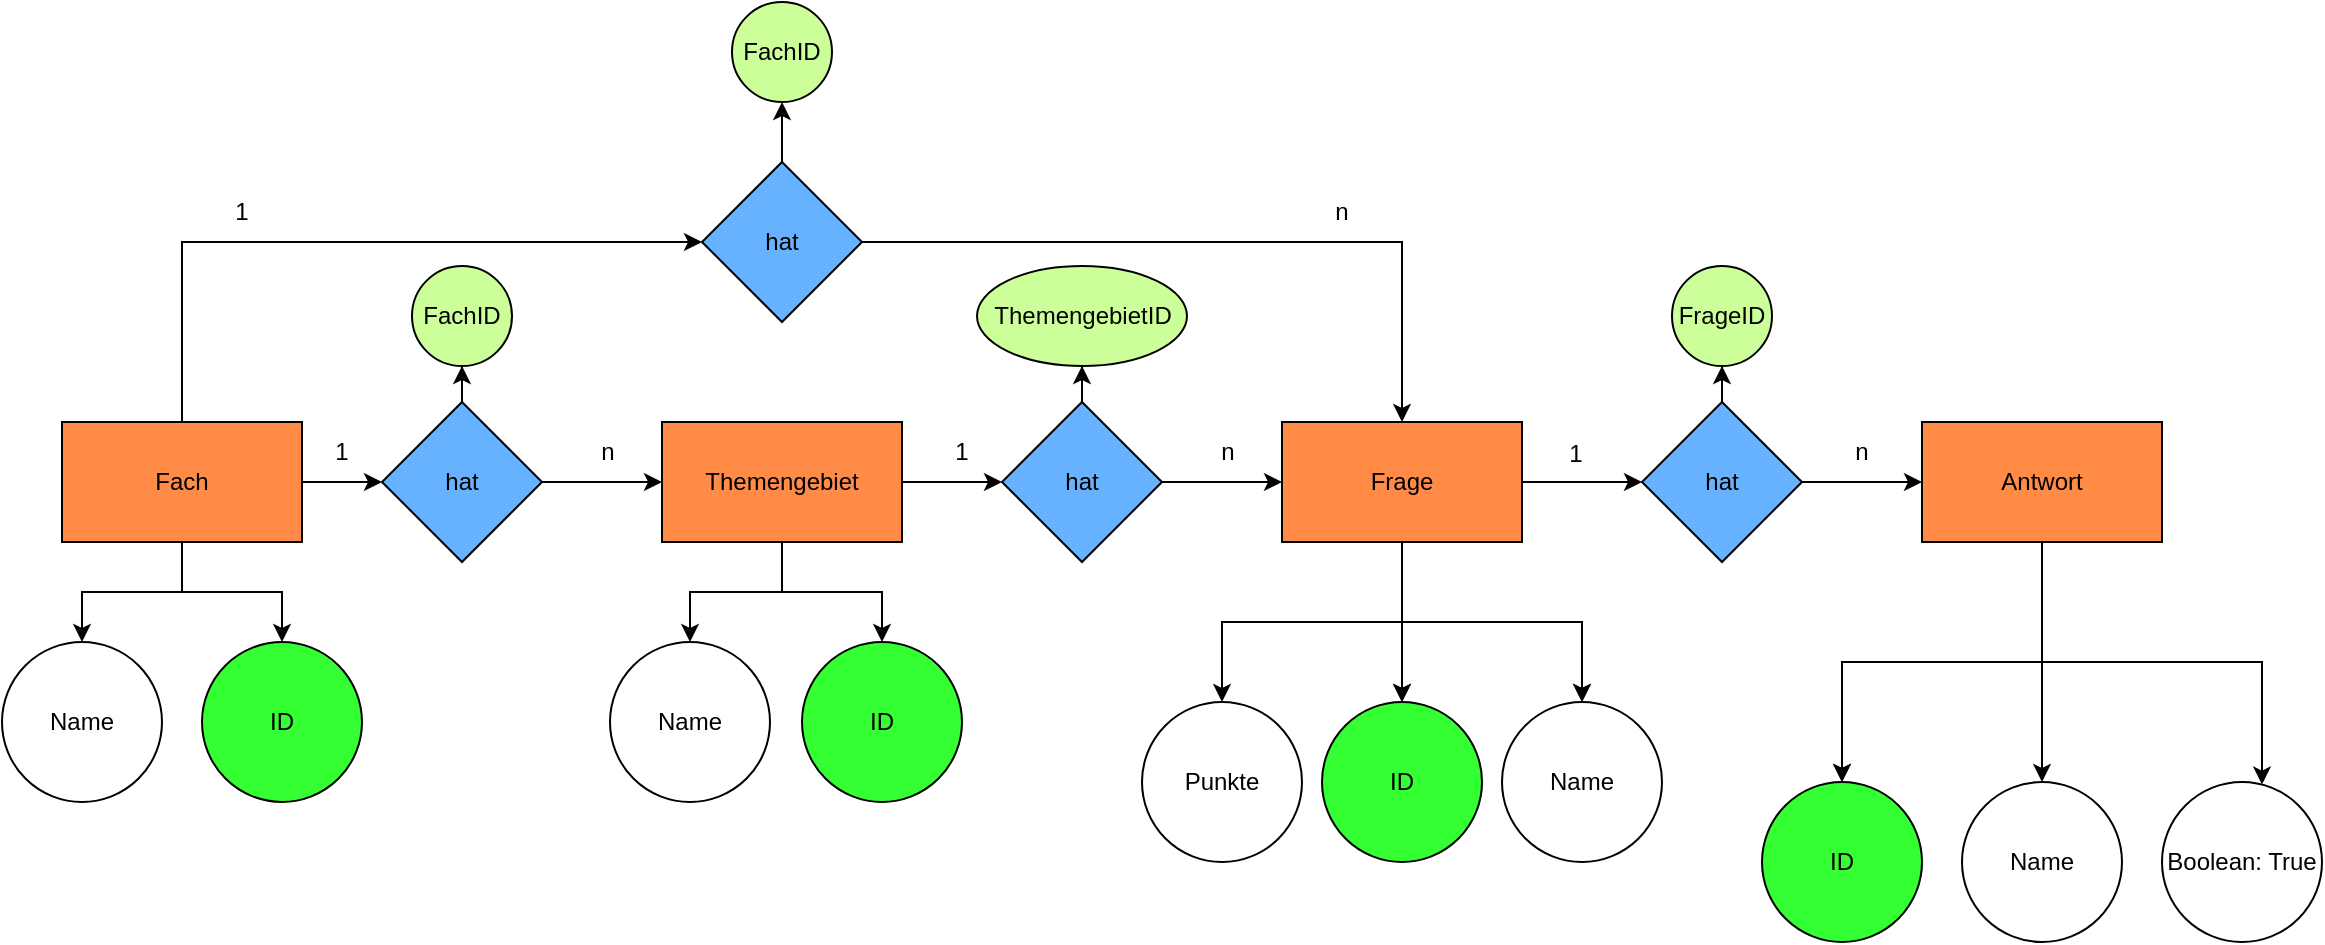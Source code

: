 <mxfile version="21.6.5" type="device">
  <diagram name="Seite-1" id="Jrwa2zBKotpQ11cqLeJJ">
    <mxGraphModel dx="1693" dy="2085" grid="1" gridSize="10" guides="1" tooltips="1" connect="1" arrows="1" fold="1" page="1" pageScale="1" pageWidth="827" pageHeight="1169" math="0" shadow="0">
      <root>
        <mxCell id="0" />
        <mxCell id="1" parent="0" />
        <mxCell id="lNHSzIOZlk993kWURvfF-6" value="" style="edgeStyle=orthogonalEdgeStyle;rounded=0;orthogonalLoop=1;jettySize=auto;html=1;" edge="1" parent="1" source="lNHSzIOZlk993kWURvfF-1" target="lNHSzIOZlk993kWURvfF-5">
          <mxGeometry relative="1" as="geometry" />
        </mxCell>
        <mxCell id="lNHSzIOZlk993kWURvfF-17" style="edgeStyle=orthogonalEdgeStyle;rounded=0;orthogonalLoop=1;jettySize=auto;html=1;entryX=0;entryY=0.5;entryDx=0;entryDy=0;exitX=0.5;exitY=0;exitDx=0;exitDy=0;" edge="1" parent="1" source="lNHSzIOZlk993kWURvfF-1" target="lNHSzIOZlk993kWURvfF-14">
          <mxGeometry relative="1" as="geometry" />
        </mxCell>
        <mxCell id="lNHSzIOZlk993kWURvfF-19" value="" style="edgeStyle=orthogonalEdgeStyle;rounded=0;orthogonalLoop=1;jettySize=auto;html=1;" edge="1" parent="1" source="lNHSzIOZlk993kWURvfF-1" target="lNHSzIOZlk993kWURvfF-18">
          <mxGeometry relative="1" as="geometry" />
        </mxCell>
        <mxCell id="lNHSzIOZlk993kWURvfF-21" value="" style="edgeStyle=orthogonalEdgeStyle;rounded=0;orthogonalLoop=1;jettySize=auto;html=1;exitX=0.5;exitY=1;exitDx=0;exitDy=0;" edge="1" parent="1" source="lNHSzIOZlk993kWURvfF-1" target="lNHSzIOZlk993kWURvfF-20">
          <mxGeometry relative="1" as="geometry" />
        </mxCell>
        <mxCell id="lNHSzIOZlk993kWURvfF-1" value="Fach" style="rounded=0;whiteSpace=wrap;html=1;shadow=0;fillColor=#FF8B47;" vertex="1" parent="1">
          <mxGeometry x="80" y="190" width="120" height="60" as="geometry" />
        </mxCell>
        <mxCell id="lNHSzIOZlk993kWURvfF-9" value="" style="edgeStyle=orthogonalEdgeStyle;rounded=0;orthogonalLoop=1;jettySize=auto;html=1;" edge="1" parent="1" source="lNHSzIOZlk993kWURvfF-2" target="lNHSzIOZlk993kWURvfF-8">
          <mxGeometry relative="1" as="geometry" />
        </mxCell>
        <mxCell id="lNHSzIOZlk993kWURvfF-25" value="" style="edgeStyle=orthogonalEdgeStyle;rounded=0;orthogonalLoop=1;jettySize=auto;html=1;" edge="1" parent="1" source="lNHSzIOZlk993kWURvfF-2" target="lNHSzIOZlk993kWURvfF-24">
          <mxGeometry relative="1" as="geometry" />
        </mxCell>
        <mxCell id="lNHSzIOZlk993kWURvfF-27" value="" style="edgeStyle=orthogonalEdgeStyle;rounded=0;orthogonalLoop=1;jettySize=auto;html=1;" edge="1" parent="1" source="lNHSzIOZlk993kWURvfF-2" target="lNHSzIOZlk993kWURvfF-26">
          <mxGeometry relative="1" as="geometry" />
        </mxCell>
        <mxCell id="lNHSzIOZlk993kWURvfF-2" value="Themengebiet" style="rounded=0;whiteSpace=wrap;html=1;fillColor=#FF8B47;" vertex="1" parent="1">
          <mxGeometry x="380" y="190" width="120" height="60" as="geometry" />
        </mxCell>
        <mxCell id="lNHSzIOZlk993kWURvfF-12" value="" style="edgeStyle=orthogonalEdgeStyle;rounded=0;orthogonalLoop=1;jettySize=auto;html=1;" edge="1" parent="1" source="lNHSzIOZlk993kWURvfF-3" target="lNHSzIOZlk993kWURvfF-11">
          <mxGeometry relative="1" as="geometry" />
        </mxCell>
        <mxCell id="lNHSzIOZlk993kWURvfF-29" value="" style="edgeStyle=orthogonalEdgeStyle;rounded=0;orthogonalLoop=1;jettySize=auto;html=1;" edge="1" parent="1" source="lNHSzIOZlk993kWURvfF-3" target="lNHSzIOZlk993kWURvfF-28">
          <mxGeometry relative="1" as="geometry" />
        </mxCell>
        <mxCell id="lNHSzIOZlk993kWURvfF-30" value="" style="edgeStyle=orthogonalEdgeStyle;rounded=0;orthogonalLoop=1;jettySize=auto;html=1;" edge="1" parent="1" source="lNHSzIOZlk993kWURvfF-3" target="lNHSzIOZlk993kWURvfF-28">
          <mxGeometry relative="1" as="geometry" />
        </mxCell>
        <mxCell id="lNHSzIOZlk993kWURvfF-32" value="" style="edgeStyle=orthogonalEdgeStyle;rounded=0;orthogonalLoop=1;jettySize=auto;html=1;" edge="1" parent="1" source="lNHSzIOZlk993kWURvfF-3" target="lNHSzIOZlk993kWURvfF-31">
          <mxGeometry relative="1" as="geometry" />
        </mxCell>
        <mxCell id="lNHSzIOZlk993kWURvfF-33" value="" style="edgeStyle=orthogonalEdgeStyle;rounded=0;orthogonalLoop=1;jettySize=auto;html=1;" edge="1" parent="1" source="lNHSzIOZlk993kWURvfF-3" target="lNHSzIOZlk993kWURvfF-31">
          <mxGeometry relative="1" as="geometry" />
        </mxCell>
        <mxCell id="lNHSzIOZlk993kWURvfF-36" value="" style="edgeStyle=orthogonalEdgeStyle;rounded=0;orthogonalLoop=1;jettySize=auto;html=1;" edge="1" parent="1" source="lNHSzIOZlk993kWURvfF-3" target="lNHSzIOZlk993kWURvfF-35">
          <mxGeometry relative="1" as="geometry" />
        </mxCell>
        <mxCell id="lNHSzIOZlk993kWURvfF-3" value="Frage" style="rounded=0;whiteSpace=wrap;html=1;fillColor=#FF8B47;" vertex="1" parent="1">
          <mxGeometry x="690" y="190" width="120" height="60" as="geometry" />
        </mxCell>
        <mxCell id="lNHSzIOZlk993kWURvfF-38" value="" style="edgeStyle=orthogonalEdgeStyle;rounded=0;orthogonalLoop=1;jettySize=auto;html=1;" edge="1" parent="1" source="lNHSzIOZlk993kWURvfF-4" target="lNHSzIOZlk993kWURvfF-37">
          <mxGeometry relative="1" as="geometry" />
        </mxCell>
        <mxCell id="lNHSzIOZlk993kWURvfF-39" value="" style="edgeStyle=orthogonalEdgeStyle;rounded=0;orthogonalLoop=1;jettySize=auto;html=1;" edge="1" parent="1" source="lNHSzIOZlk993kWURvfF-4" target="lNHSzIOZlk993kWURvfF-37">
          <mxGeometry relative="1" as="geometry" />
        </mxCell>
        <mxCell id="lNHSzIOZlk993kWURvfF-41" value="" style="edgeStyle=orthogonalEdgeStyle;rounded=0;orthogonalLoop=1;jettySize=auto;html=1;" edge="1" parent="1" source="lNHSzIOZlk993kWURvfF-4" target="lNHSzIOZlk993kWURvfF-40">
          <mxGeometry relative="1" as="geometry" />
        </mxCell>
        <mxCell id="lNHSzIOZlk993kWURvfF-43" value="" style="edgeStyle=orthogonalEdgeStyle;rounded=0;orthogonalLoop=1;jettySize=auto;html=1;" edge="1" parent="1" source="lNHSzIOZlk993kWURvfF-4" target="lNHSzIOZlk993kWURvfF-42">
          <mxGeometry relative="1" as="geometry">
            <Array as="points">
              <mxPoint x="1070" y="310" />
              <mxPoint x="1180" y="310" />
            </Array>
          </mxGeometry>
        </mxCell>
        <mxCell id="lNHSzIOZlk993kWURvfF-4" value="Antwort" style="rounded=0;whiteSpace=wrap;html=1;fillColor=#FF8B47;" vertex="1" parent="1">
          <mxGeometry x="1010" y="190" width="120" height="60" as="geometry" />
        </mxCell>
        <mxCell id="lNHSzIOZlk993kWURvfF-7" value="" style="edgeStyle=orthogonalEdgeStyle;rounded=0;orthogonalLoop=1;jettySize=auto;html=1;" edge="1" parent="1" source="lNHSzIOZlk993kWURvfF-5" target="lNHSzIOZlk993kWURvfF-2">
          <mxGeometry relative="1" as="geometry" />
        </mxCell>
        <mxCell id="lNHSzIOZlk993kWURvfF-51" value="" style="edgeStyle=orthogonalEdgeStyle;rounded=0;orthogonalLoop=1;jettySize=auto;html=1;" edge="1" parent="1" source="lNHSzIOZlk993kWURvfF-5" target="lNHSzIOZlk993kWURvfF-50">
          <mxGeometry relative="1" as="geometry" />
        </mxCell>
        <mxCell id="lNHSzIOZlk993kWURvfF-5" value="hat" style="rhombus;whiteSpace=wrap;html=1;rounded=0;fillColor=#66B2FF;" vertex="1" parent="1">
          <mxGeometry x="240" y="180" width="80" height="80" as="geometry" />
        </mxCell>
        <mxCell id="lNHSzIOZlk993kWURvfF-10" value="" style="edgeStyle=orthogonalEdgeStyle;rounded=0;orthogonalLoop=1;jettySize=auto;html=1;" edge="1" parent="1" source="lNHSzIOZlk993kWURvfF-8" target="lNHSzIOZlk993kWURvfF-3">
          <mxGeometry relative="1" as="geometry" />
        </mxCell>
        <mxCell id="lNHSzIOZlk993kWURvfF-57" value="" style="edgeStyle=orthogonalEdgeStyle;rounded=0;orthogonalLoop=1;jettySize=auto;html=1;" edge="1" parent="1" source="lNHSzIOZlk993kWURvfF-8" target="lNHSzIOZlk993kWURvfF-56">
          <mxGeometry relative="1" as="geometry" />
        </mxCell>
        <mxCell id="lNHSzIOZlk993kWURvfF-8" value="hat" style="rhombus;whiteSpace=wrap;html=1;rounded=0;fillColor=#66B2FF;" vertex="1" parent="1">
          <mxGeometry x="550" y="180" width="80" height="80" as="geometry" />
        </mxCell>
        <mxCell id="lNHSzIOZlk993kWURvfF-13" value="" style="edgeStyle=orthogonalEdgeStyle;rounded=0;orthogonalLoop=1;jettySize=auto;html=1;" edge="1" parent="1" source="lNHSzIOZlk993kWURvfF-11" target="lNHSzIOZlk993kWURvfF-4">
          <mxGeometry relative="1" as="geometry" />
        </mxCell>
        <mxCell id="lNHSzIOZlk993kWURvfF-59" value="" style="edgeStyle=orthogonalEdgeStyle;rounded=0;orthogonalLoop=1;jettySize=auto;html=1;" edge="1" parent="1" source="lNHSzIOZlk993kWURvfF-11" target="lNHSzIOZlk993kWURvfF-58">
          <mxGeometry relative="1" as="geometry" />
        </mxCell>
        <mxCell id="lNHSzIOZlk993kWURvfF-11" value="hat" style="rhombus;whiteSpace=wrap;html=1;rounded=0;fillColor=#66B2FF;" vertex="1" parent="1">
          <mxGeometry x="870" y="180" width="80" height="80" as="geometry" />
        </mxCell>
        <mxCell id="lNHSzIOZlk993kWURvfF-16" style="edgeStyle=orthogonalEdgeStyle;rounded=0;orthogonalLoop=1;jettySize=auto;html=1;entryX=0.5;entryY=0;entryDx=0;entryDy=0;" edge="1" parent="1" source="lNHSzIOZlk993kWURvfF-14" target="lNHSzIOZlk993kWURvfF-3">
          <mxGeometry relative="1" as="geometry" />
        </mxCell>
        <mxCell id="lNHSzIOZlk993kWURvfF-55" value="" style="edgeStyle=orthogonalEdgeStyle;rounded=0;orthogonalLoop=1;jettySize=auto;html=1;" edge="1" parent="1" source="lNHSzIOZlk993kWURvfF-14" target="lNHSzIOZlk993kWURvfF-54">
          <mxGeometry relative="1" as="geometry" />
        </mxCell>
        <mxCell id="lNHSzIOZlk993kWURvfF-14" value="hat" style="rhombus;whiteSpace=wrap;html=1;rounded=0;fillColor=#66B2FF;" vertex="1" parent="1">
          <mxGeometry x="400" y="60" width="80" height="80" as="geometry" />
        </mxCell>
        <mxCell id="lNHSzIOZlk993kWURvfF-18" value="ID" style="ellipse;whiteSpace=wrap;html=1;rounded=0;fillColor=#33FF33;" vertex="1" parent="1">
          <mxGeometry x="150" y="300" width="80" height="80" as="geometry" />
        </mxCell>
        <mxCell id="lNHSzIOZlk993kWURvfF-20" value="Name" style="ellipse;whiteSpace=wrap;html=1;rounded=0;" vertex="1" parent="1">
          <mxGeometry x="50" y="300" width="80" height="80" as="geometry" />
        </mxCell>
        <mxCell id="lNHSzIOZlk993kWURvfF-22" value="1" style="text;html=1;strokeColor=none;fillColor=none;align=center;verticalAlign=middle;whiteSpace=wrap;rounded=0;" vertex="1" parent="1">
          <mxGeometry x="190" y="190" width="60" height="30" as="geometry" />
        </mxCell>
        <mxCell id="lNHSzIOZlk993kWURvfF-23" value="n" style="text;html=1;strokeColor=none;fillColor=none;align=center;verticalAlign=middle;whiteSpace=wrap;rounded=0;" vertex="1" parent="1">
          <mxGeometry x="323" y="190" width="60" height="30" as="geometry" />
        </mxCell>
        <mxCell id="lNHSzIOZlk993kWURvfF-24" value="ID" style="ellipse;whiteSpace=wrap;html=1;rounded=0;fillColor=#33FF33;" vertex="1" parent="1">
          <mxGeometry x="450" y="300" width="80" height="80" as="geometry" />
        </mxCell>
        <mxCell id="lNHSzIOZlk993kWURvfF-26" value="Name" style="ellipse;whiteSpace=wrap;html=1;rounded=0;" vertex="1" parent="1">
          <mxGeometry x="354" y="300" width="80" height="80" as="geometry" />
        </mxCell>
        <mxCell id="lNHSzIOZlk993kWURvfF-28" value="&lt;div&gt;ID&lt;/div&gt;" style="ellipse;whiteSpace=wrap;html=1;rounded=0;fillColor=#33FF33;" vertex="1" parent="1">
          <mxGeometry x="710" y="330" width="80" height="80" as="geometry" />
        </mxCell>
        <mxCell id="lNHSzIOZlk993kWURvfF-31" value="Name" style="ellipse;whiteSpace=wrap;html=1;rounded=0;" vertex="1" parent="1">
          <mxGeometry x="800" y="330" width="80" height="80" as="geometry" />
        </mxCell>
        <mxCell id="lNHSzIOZlk993kWURvfF-35" value="&lt;div&gt;Punkte&lt;/div&gt;" style="ellipse;whiteSpace=wrap;html=1;rounded=0;" vertex="1" parent="1">
          <mxGeometry x="620" y="330" width="80" height="80" as="geometry" />
        </mxCell>
        <mxCell id="lNHSzIOZlk993kWURvfF-37" value="ID" style="ellipse;whiteSpace=wrap;html=1;rounded=0;fillColor=#33FF33;" vertex="1" parent="1">
          <mxGeometry x="930" y="370" width="80" height="80" as="geometry" />
        </mxCell>
        <mxCell id="lNHSzIOZlk993kWURvfF-40" value="Name" style="ellipse;whiteSpace=wrap;html=1;rounded=0;" vertex="1" parent="1">
          <mxGeometry x="1030" y="370" width="80" height="80" as="geometry" />
        </mxCell>
        <mxCell id="lNHSzIOZlk993kWURvfF-42" value="Boolean: True" style="ellipse;whiteSpace=wrap;html=1;rounded=0;" vertex="1" parent="1">
          <mxGeometry x="1130" y="370" width="80" height="80" as="geometry" />
        </mxCell>
        <mxCell id="lNHSzIOZlk993kWURvfF-44" value="1" style="text;html=1;strokeColor=none;fillColor=none;align=center;verticalAlign=middle;whiteSpace=wrap;rounded=0;" vertex="1" parent="1">
          <mxGeometry x="500" y="190" width="60" height="30" as="geometry" />
        </mxCell>
        <mxCell id="lNHSzIOZlk993kWURvfF-45" value="1" style="text;html=1;strokeColor=none;fillColor=none;align=center;verticalAlign=middle;whiteSpace=wrap;rounded=0;" vertex="1" parent="1">
          <mxGeometry x="807" y="191" width="60" height="30" as="geometry" />
        </mxCell>
        <mxCell id="lNHSzIOZlk993kWURvfF-46" value="1" style="text;html=1;strokeColor=none;fillColor=none;align=center;verticalAlign=middle;whiteSpace=wrap;rounded=0;" vertex="1" parent="1">
          <mxGeometry x="140" y="70" width="60" height="30" as="geometry" />
        </mxCell>
        <mxCell id="lNHSzIOZlk993kWURvfF-47" value="n" style="text;html=1;strokeColor=none;fillColor=none;align=center;verticalAlign=middle;whiteSpace=wrap;rounded=0;" vertex="1" parent="1">
          <mxGeometry x="633" y="190" width="60" height="30" as="geometry" />
        </mxCell>
        <mxCell id="lNHSzIOZlk993kWURvfF-48" value="n" style="text;html=1;strokeColor=none;fillColor=none;align=center;verticalAlign=middle;whiteSpace=wrap;rounded=0;" vertex="1" parent="1">
          <mxGeometry x="950" y="190" width="60" height="30" as="geometry" />
        </mxCell>
        <mxCell id="lNHSzIOZlk993kWURvfF-49" value="n" style="text;html=1;strokeColor=none;fillColor=none;align=center;verticalAlign=middle;whiteSpace=wrap;rounded=0;" vertex="1" parent="1">
          <mxGeometry x="690" y="70" width="60" height="30" as="geometry" />
        </mxCell>
        <mxCell id="lNHSzIOZlk993kWURvfF-50" value="FachID" style="ellipse;whiteSpace=wrap;html=1;rounded=0;fillColor=#CCFF99;" vertex="1" parent="1">
          <mxGeometry x="255" y="112" width="50" height="50" as="geometry" />
        </mxCell>
        <mxCell id="lNHSzIOZlk993kWURvfF-54" value="FachID" style="ellipse;whiteSpace=wrap;html=1;rounded=0;fillColor=#CCFF99;" vertex="1" parent="1">
          <mxGeometry x="415" y="-20" width="50" height="50" as="geometry" />
        </mxCell>
        <mxCell id="lNHSzIOZlk993kWURvfF-56" value="ThemengebietID" style="ellipse;whiteSpace=wrap;html=1;rounded=0;fillColor=#CCFF99;" vertex="1" parent="1">
          <mxGeometry x="537.5" y="112" width="105" height="50" as="geometry" />
        </mxCell>
        <mxCell id="lNHSzIOZlk993kWURvfF-58" value="FrageID" style="ellipse;whiteSpace=wrap;html=1;rounded=0;fillColor=#CCFF99;" vertex="1" parent="1">
          <mxGeometry x="885" y="112" width="50" height="50" as="geometry" />
        </mxCell>
      </root>
    </mxGraphModel>
  </diagram>
</mxfile>
